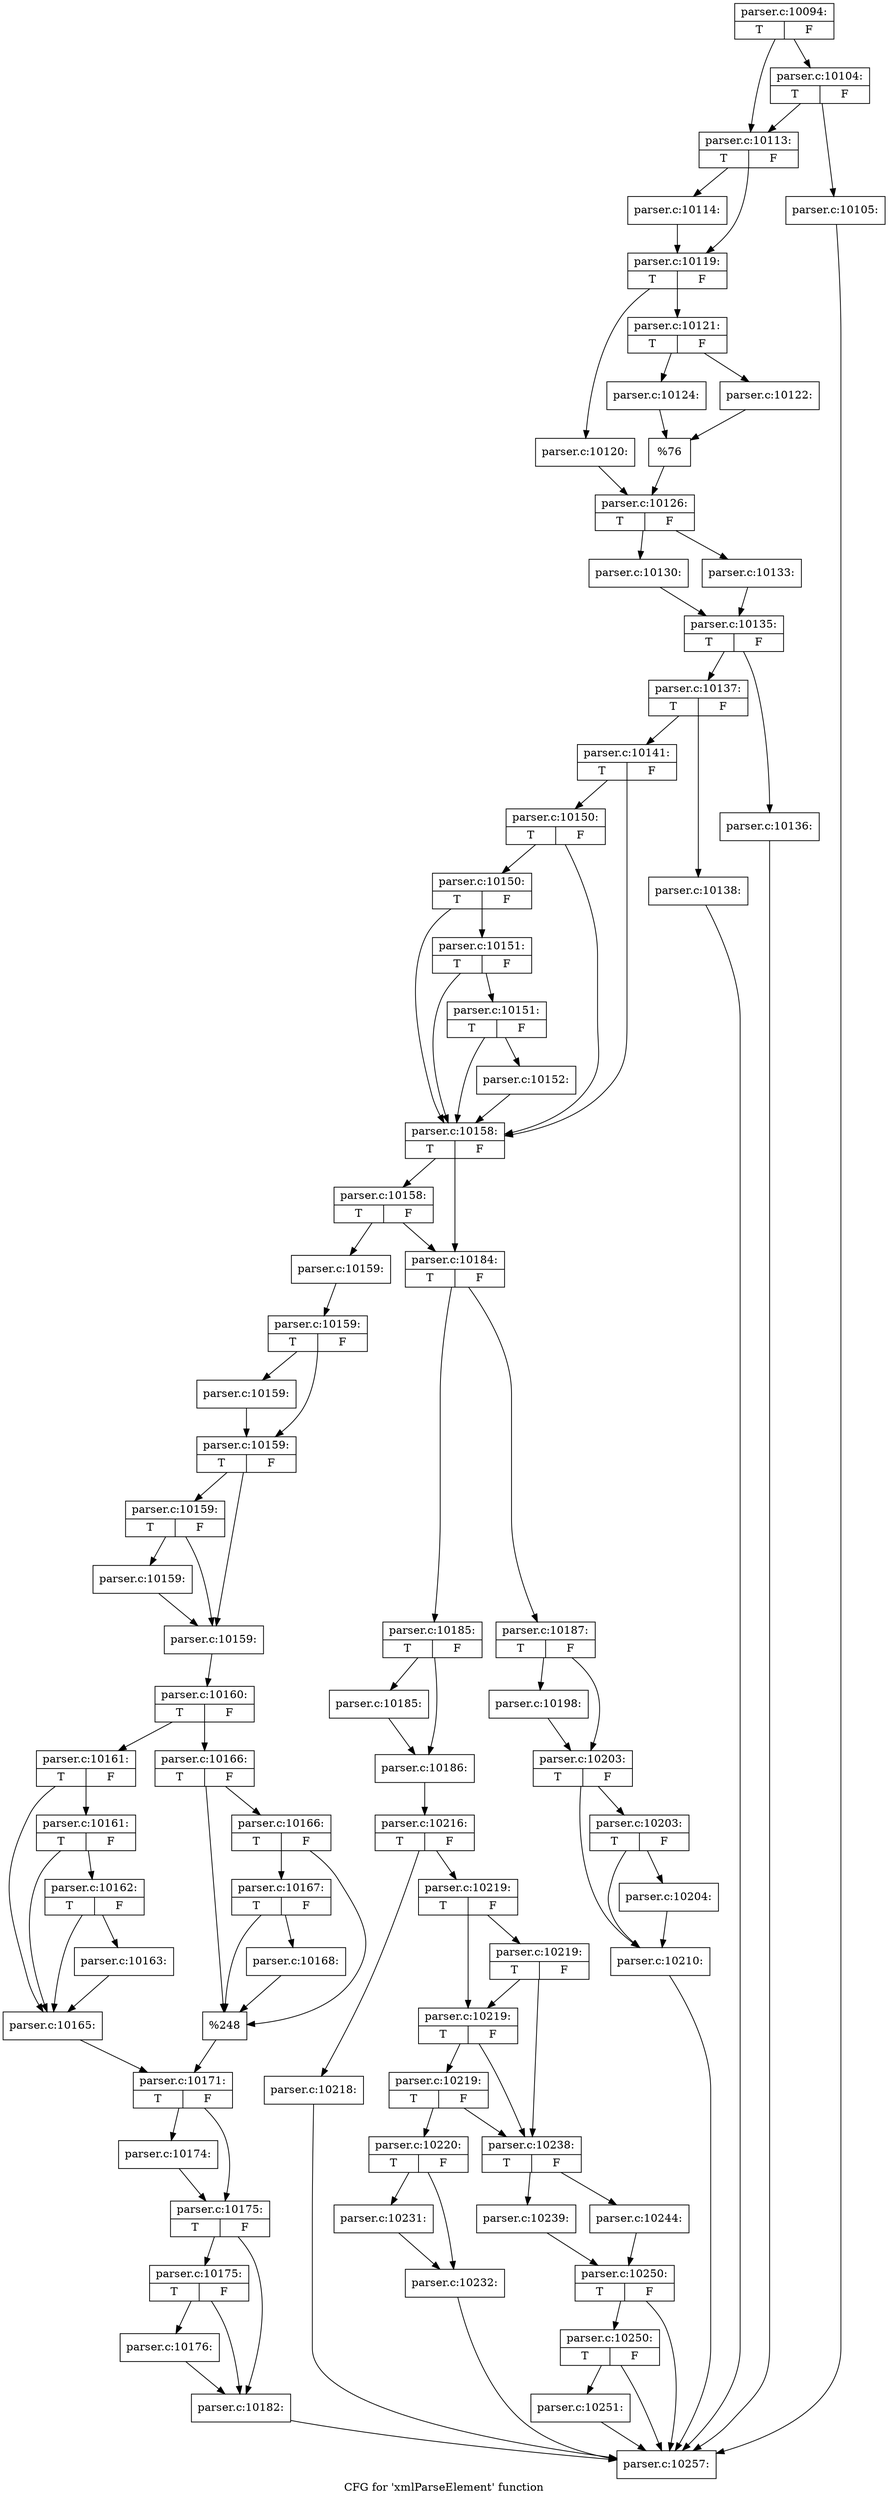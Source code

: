 digraph "CFG for 'xmlParseElement' function" {
	label="CFG for 'xmlParseElement' function";

	Node0x5d0d100 [shape=record,label="{parser.c:10094:|{<s0>T|<s1>F}}"];
	Node0x5d0d100 -> Node0x5d1c320;
	Node0x5d0d100 -> Node0x5d1c2d0;
	Node0x5d1c320 [shape=record,label="{parser.c:10104:|{<s0>T|<s1>F}}"];
	Node0x5d1c320 -> Node0x5d1c280;
	Node0x5d1c320 -> Node0x5d1c2d0;
	Node0x5d1c280 [shape=record,label="{parser.c:10105:}"];
	Node0x5d1c280 -> Node0x5d349a0;
	Node0x5d1c2d0 [shape=record,label="{parser.c:10113:|{<s0>T|<s1>F}}"];
	Node0x5d1c2d0 -> Node0x5d1d1d0;
	Node0x5d1c2d0 -> Node0x5d1d220;
	Node0x5d1d1d0 [shape=record,label="{parser.c:10114:}"];
	Node0x5d1d1d0 -> Node0x5d1d220;
	Node0x5d1d220 [shape=record,label="{parser.c:10119:|{<s0>T|<s1>F}}"];
	Node0x5d1d220 -> Node0x5d1e8b0;
	Node0x5d1d220 -> Node0x5d1e950;
	Node0x5d1e8b0 [shape=record,label="{parser.c:10120:}"];
	Node0x5d1e8b0 -> Node0x5d1e900;
	Node0x5d1e950 [shape=record,label="{parser.c:10121:|{<s0>T|<s1>F}}"];
	Node0x5d1e950 -> Node0x5d1f570;
	Node0x5d1e950 -> Node0x5d1f8e0;
	Node0x5d1f570 [shape=record,label="{parser.c:10122:}"];
	Node0x5d1f570 -> Node0x5d1f890;
	Node0x5d1f8e0 [shape=record,label="{parser.c:10124:}"];
	Node0x5d1f8e0 -> Node0x5d1f890;
	Node0x5d1f890 [shape=record,label="{%76}"];
	Node0x5d1f890 -> Node0x5d1e900;
	Node0x5d1e900 [shape=record,label="{parser.c:10126:|{<s0>T|<s1>F}}"];
	Node0x5d1e900 -> Node0x5d205a0;
	Node0x5d1e900 -> Node0x5d20640;
	Node0x5d205a0 [shape=record,label="{parser.c:10130:}"];
	Node0x5d205a0 -> Node0x5d205f0;
	Node0x5d20640 [shape=record,label="{parser.c:10133:}"];
	Node0x5d20640 -> Node0x5d205f0;
	Node0x5d205f0 [shape=record,label="{parser.c:10135:|{<s0>T|<s1>F}}"];
	Node0x5d205f0 -> Node0x5d20e50;
	Node0x5d205f0 -> Node0x5d21390;
	Node0x5d20e50 [shape=record,label="{parser.c:10136:}"];
	Node0x5d20e50 -> Node0x5d349a0;
	Node0x5d21390 [shape=record,label="{parser.c:10137:|{<s0>T|<s1>F}}"];
	Node0x5d21390 -> Node0x5d21740;
	Node0x5d21390 -> Node0x5d21790;
	Node0x5d21740 [shape=record,label="{parser.c:10138:}"];
	Node0x5d21740 -> Node0x5d349a0;
	Node0x5d21790 [shape=record,label="{parser.c:10141:|{<s0>T|<s1>F}}"];
	Node0x5d21790 -> Node0x5d22540;
	Node0x5d21790 -> Node0x5d22400;
	Node0x5d22540 [shape=record,label="{parser.c:10150:|{<s0>T|<s1>F}}"];
	Node0x5d22540 -> Node0x5d224f0;
	Node0x5d22540 -> Node0x5d22400;
	Node0x5d224f0 [shape=record,label="{parser.c:10150:|{<s0>T|<s1>F}}"];
	Node0x5d224f0 -> Node0x5d224a0;
	Node0x5d224f0 -> Node0x5d22400;
	Node0x5d224a0 [shape=record,label="{parser.c:10151:|{<s0>T|<s1>F}}"];
	Node0x5d224a0 -> Node0x5d22450;
	Node0x5d224a0 -> Node0x5d22400;
	Node0x5d22450 [shape=record,label="{parser.c:10151:|{<s0>T|<s1>F}}"];
	Node0x5d22450 -> Node0x5d21e30;
	Node0x5d22450 -> Node0x5d22400;
	Node0x5d21e30 [shape=record,label="{parser.c:10152:}"];
	Node0x5d21e30 -> Node0x5d22400;
	Node0x5d22400 [shape=record,label="{parser.c:10158:|{<s0>T|<s1>F}}"];
	Node0x5d22400 -> Node0x5d24270;
	Node0x5d22400 -> Node0x5d24220;
	Node0x5d24270 [shape=record,label="{parser.c:10158:|{<s0>T|<s1>F}}"];
	Node0x5d24270 -> Node0x5d23ba0;
	Node0x5d24270 -> Node0x5d24220;
	Node0x5d23ba0 [shape=record,label="{parser.c:10159:}"];
	Node0x5d23ba0 -> Node0x5d24cb0;
	Node0x5d24cb0 [shape=record,label="{parser.c:10159:|{<s0>T|<s1>F}}"];
	Node0x5d24cb0 -> Node0x5d25660;
	Node0x5d24cb0 -> Node0x5d256b0;
	Node0x5d25660 [shape=record,label="{parser.c:10159:}"];
	Node0x5d25660 -> Node0x5d256b0;
	Node0x5d256b0 [shape=record,label="{parser.c:10159:|{<s0>T|<s1>F}}"];
	Node0x5d256b0 -> Node0x5d25d50;
	Node0x5d256b0 -> Node0x5d25d00;
	Node0x5d25d50 [shape=record,label="{parser.c:10159:|{<s0>T|<s1>F}}"];
	Node0x5d25d50 -> Node0x5d25cb0;
	Node0x5d25d50 -> Node0x5d25d00;
	Node0x5d25cb0 [shape=record,label="{parser.c:10159:}"];
	Node0x5d25cb0 -> Node0x5d25d00;
	Node0x5d25d00 [shape=record,label="{parser.c:10159:}"];
	Node0x5d25d00 -> Node0x5d24c10;
	Node0x5d24c10 [shape=record,label="{parser.c:10160:|{<s0>T|<s1>F}}"];
	Node0x5d24c10 -> Node0x5d24c60;
	Node0x5d24c10 -> Node0x5d267d0;
	Node0x5d24c60 [shape=record,label="{parser.c:10161:|{<s0>T|<s1>F}}"];
	Node0x5d24c60 -> Node0x5d26c40;
	Node0x5d24c60 -> Node0x5d26b70;
	Node0x5d26c40 [shape=record,label="{parser.c:10161:|{<s0>T|<s1>F}}"];
	Node0x5d26c40 -> Node0x5d26bc0;
	Node0x5d26c40 -> Node0x5d26b70;
	Node0x5d26bc0 [shape=record,label="{parser.c:10162:|{<s0>T|<s1>F}}"];
	Node0x5d26bc0 -> Node0x5d26b70;
	Node0x5d26bc0 -> Node0x5d26b20;
	Node0x5d26b20 [shape=record,label="{parser.c:10163:}"];
	Node0x5d26b20 -> Node0x5d26b70;
	Node0x5d26b70 [shape=record,label="{parser.c:10165:}"];
	Node0x5d26b70 -> Node0x5d26780;
	Node0x5d267d0 [shape=record,label="{parser.c:10166:|{<s0>T|<s1>F}}"];
	Node0x5d267d0 -> Node0x5d28180;
	Node0x5d267d0 -> Node0x5d280b0;
	Node0x5d28180 [shape=record,label="{parser.c:10166:|{<s0>T|<s1>F}}"];
	Node0x5d28180 -> Node0x5d28100;
	Node0x5d28180 -> Node0x5d280b0;
	Node0x5d28100 [shape=record,label="{parser.c:10167:|{<s0>T|<s1>F}}"];
	Node0x5d28100 -> Node0x5d280b0;
	Node0x5d28100 -> Node0x5d28060;
	Node0x5d28060 [shape=record,label="{parser.c:10168:}"];
	Node0x5d28060 -> Node0x5d280b0;
	Node0x5d280b0 [shape=record,label="{%248}"];
	Node0x5d280b0 -> Node0x5d26780;
	Node0x5d26780 [shape=record,label="{parser.c:10171:|{<s0>T|<s1>F}}"];
	Node0x5d26780 -> Node0x5d296f0;
	Node0x5d26780 -> Node0x5d29740;
	Node0x5d296f0 [shape=record,label="{parser.c:10174:}"];
	Node0x5d296f0 -> Node0x5d29740;
	Node0x5d29740 [shape=record,label="{parser.c:10175:|{<s0>T|<s1>F}}"];
	Node0x5d29740 -> Node0x5d2a6d0;
	Node0x5d29740 -> Node0x5d2a440;
	Node0x5d2a6d0 [shape=record,label="{parser.c:10175:|{<s0>T|<s1>F}}"];
	Node0x5d2a6d0 -> Node0x5d2a110;
	Node0x5d2a6d0 -> Node0x5d2a440;
	Node0x5d2a110 [shape=record,label="{parser.c:10176:}"];
	Node0x5d2a110 -> Node0x5d2a440;
	Node0x5d2a440 [shape=record,label="{parser.c:10182:}"];
	Node0x5d2a440 -> Node0x5d349a0;
	Node0x5d24220 [shape=record,label="{parser.c:10184:|{<s0>T|<s1>F}}"];
	Node0x5d24220 -> Node0x5d2c270;
	Node0x5d24220 -> Node0x5d2c5b0;
	Node0x5d2c270 [shape=record,label="{parser.c:10185:|{<s0>T|<s1>F}}"];
	Node0x5d2c270 -> Node0x5d2d390;
	Node0x5d2c270 -> Node0x5d2d3e0;
	Node0x5d2d390 [shape=record,label="{parser.c:10185:}"];
	Node0x5d2d390 -> Node0x5d2d3e0;
	Node0x5d2d3e0 [shape=record,label="{parser.c:10186:}"];
	Node0x5d2d3e0 -> Node0x5d2c4a0;
	Node0x5d2c5b0 [shape=record,label="{parser.c:10187:|{<s0>T|<s1>F}}"];
	Node0x5d2c5b0 -> Node0x5d2e0b0;
	Node0x5d2c5b0 -> Node0x5d2e3e0;
	Node0x5d2e0b0 [shape=record,label="{parser.c:10198:}"];
	Node0x5d2e0b0 -> Node0x5d2e3e0;
	Node0x5d2e3e0 [shape=record,label="{parser.c:10203:|{<s0>T|<s1>F}}"];
	Node0x5d2e3e0 -> Node0x5d2f200;
	Node0x5d2e3e0 -> Node0x5d2f1b0;
	Node0x5d2f200 [shape=record,label="{parser.c:10203:|{<s0>T|<s1>F}}"];
	Node0x5d2f200 -> Node0x5d2f160;
	Node0x5d2f200 -> Node0x5d2f1b0;
	Node0x5d2f160 [shape=record,label="{parser.c:10204:}"];
	Node0x5d2f160 -> Node0x5d2f1b0;
	Node0x5d2f1b0 [shape=record,label="{parser.c:10210:}"];
	Node0x5d2f1b0 -> Node0x5d349a0;
	Node0x5d2c4a0 [shape=record,label="{parser.c:10216:|{<s0>T|<s1>F}}"];
	Node0x5d2c4a0 -> Node0x5d310b0;
	Node0x5d2c4a0 -> Node0x5d31100;
	Node0x5d310b0 [shape=record,label="{parser.c:10218:}"];
	Node0x5d310b0 -> Node0x5d349a0;
	Node0x5d31100 [shape=record,label="{parser.c:10219:|{<s0>T|<s1>F}}"];
	Node0x5d31100 -> Node0x5d31710;
	Node0x5d31100 -> Node0x5d316c0;
	Node0x5d31710 [shape=record,label="{parser.c:10219:|{<s0>T|<s1>F}}"];
	Node0x5d31710 -> Node0x5d315f0;
	Node0x5d31710 -> Node0x5d316c0;
	Node0x5d316c0 [shape=record,label="{parser.c:10219:|{<s0>T|<s1>F}}"];
	Node0x5d316c0 -> Node0x5d315f0;
	Node0x5d316c0 -> Node0x5d31640;
	Node0x5d31640 [shape=record,label="{parser.c:10219:|{<s0>T|<s1>F}}"];
	Node0x5d31640 -> Node0x5d315f0;
	Node0x5d31640 -> Node0x5d315a0;
	Node0x5d315a0 [shape=record,label="{parser.c:10220:|{<s0>T|<s1>F}}"];
	Node0x5d315a0 -> Node0x5d33190;
	Node0x5d315a0 -> Node0x5d331e0;
	Node0x5d33190 [shape=record,label="{parser.c:10231:}"];
	Node0x5d33190 -> Node0x5d331e0;
	Node0x5d331e0 [shape=record,label="{parser.c:10232:}"];
	Node0x5d331e0 -> Node0x5d349a0;
	Node0x5d315f0 [shape=record,label="{parser.c:10238:|{<s0>T|<s1>F}}"];
	Node0x5d315f0 -> Node0x5d33c30;
	Node0x5d315f0 -> Node0x5d33cd0;
	Node0x5d33c30 [shape=record,label="{parser.c:10239:}"];
	Node0x5d33c30 -> Node0x5d33c80;
	Node0x5d33cd0 [shape=record,label="{parser.c:10244:}"];
	Node0x5d33cd0 -> Node0x5d33c80;
	Node0x5d33c80 [shape=record,label="{parser.c:10250:|{<s0>T|<s1>F}}"];
	Node0x5d33c80 -> Node0x5d35160;
	Node0x5d33c80 -> Node0x5d349a0;
	Node0x5d35160 [shape=record,label="{parser.c:10250:|{<s0>T|<s1>F}}"];
	Node0x5d35160 -> Node0x5d34670;
	Node0x5d35160 -> Node0x5d349a0;
	Node0x5d34670 [shape=record,label="{parser.c:10251:}"];
	Node0x5d34670 -> Node0x5d349a0;
	Node0x5d349a0 [shape=record,label="{parser.c:10257:}"];
}
